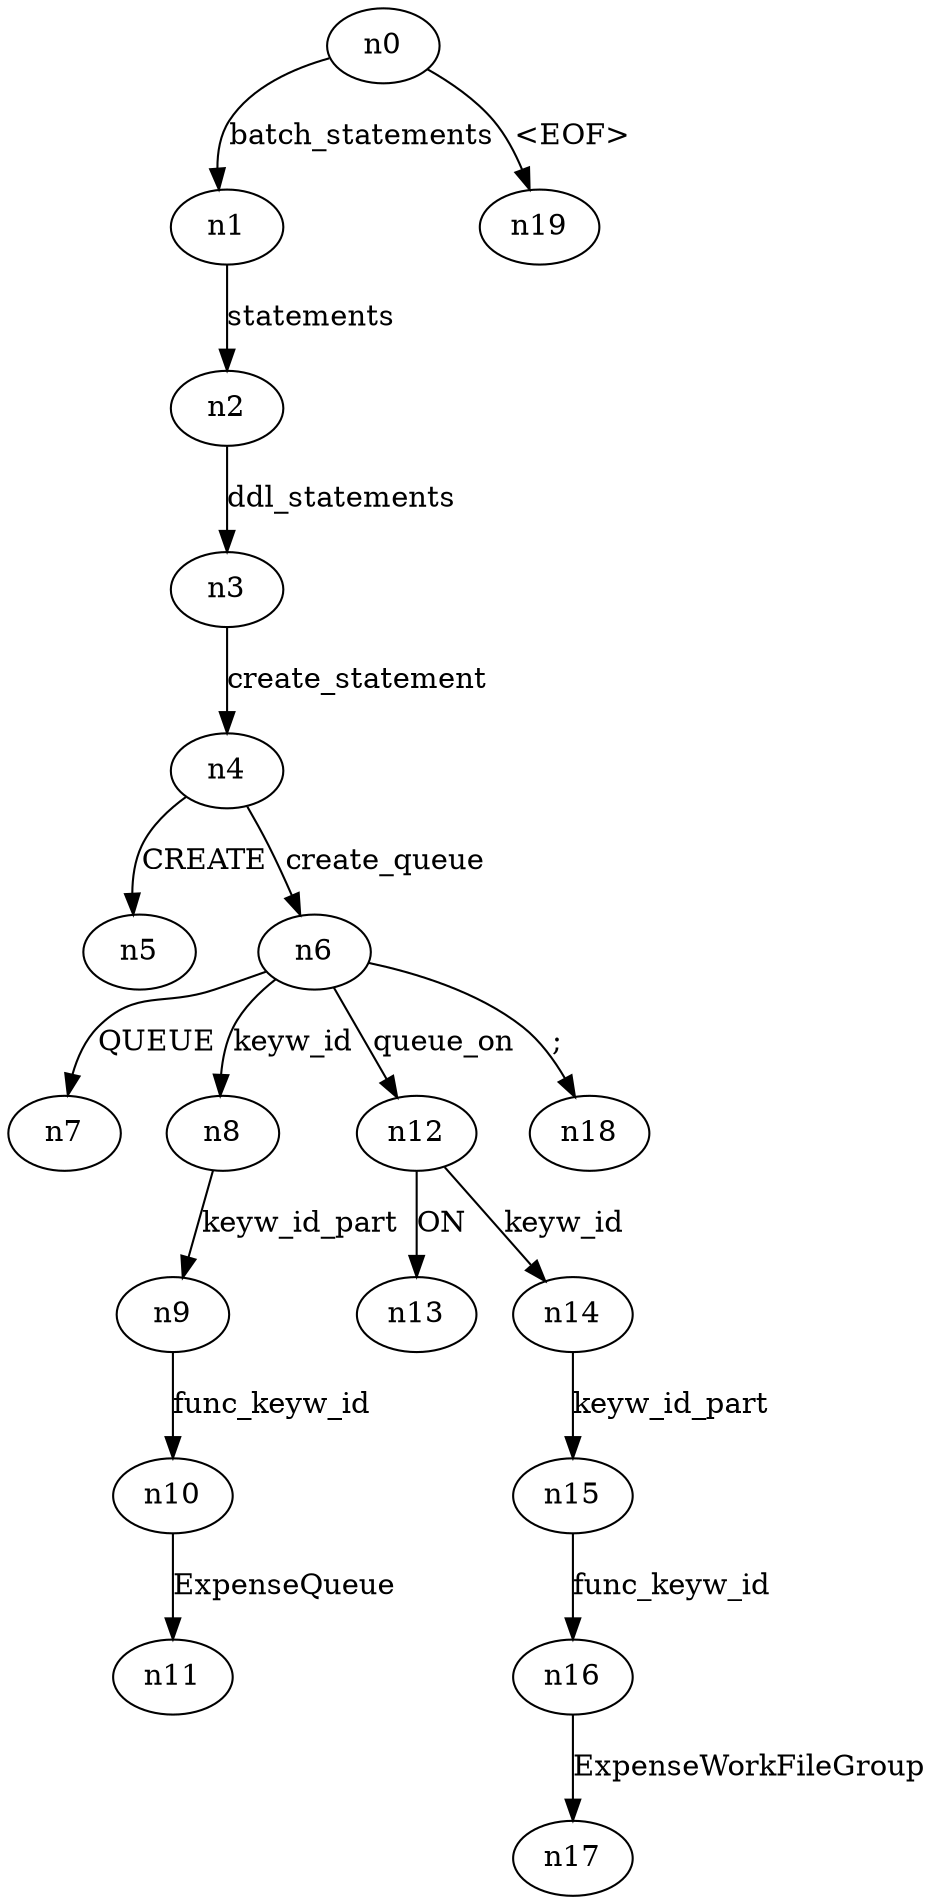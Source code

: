 digraph ParseTree {
  n0 -> n1 [label="batch_statements"];
  n1 -> n2 [label="statements"];
  n2 -> n3 [label="ddl_statements"];
  n3 -> n4 [label="create_statement"];
  n4 -> n5 [label="CREATE"];
  n4 -> n6 [label="create_queue"];
  n6 -> n7 [label="QUEUE"];
  n6 -> n8 [label="keyw_id"];
  n8 -> n9 [label="keyw_id_part"];
  n9 -> n10 [label="func_keyw_id"];
  n10 -> n11 [label="ExpenseQueue"];
  n6 -> n12 [label="queue_on"];
  n12 -> n13 [label="ON"];
  n12 -> n14 [label="keyw_id"];
  n14 -> n15 [label="keyw_id_part"];
  n15 -> n16 [label="func_keyw_id"];
  n16 -> n17 [label="ExpenseWorkFileGroup"];
  n6 -> n18 [label=";"];
  n0 -> n19 [label="<EOF>"];
}